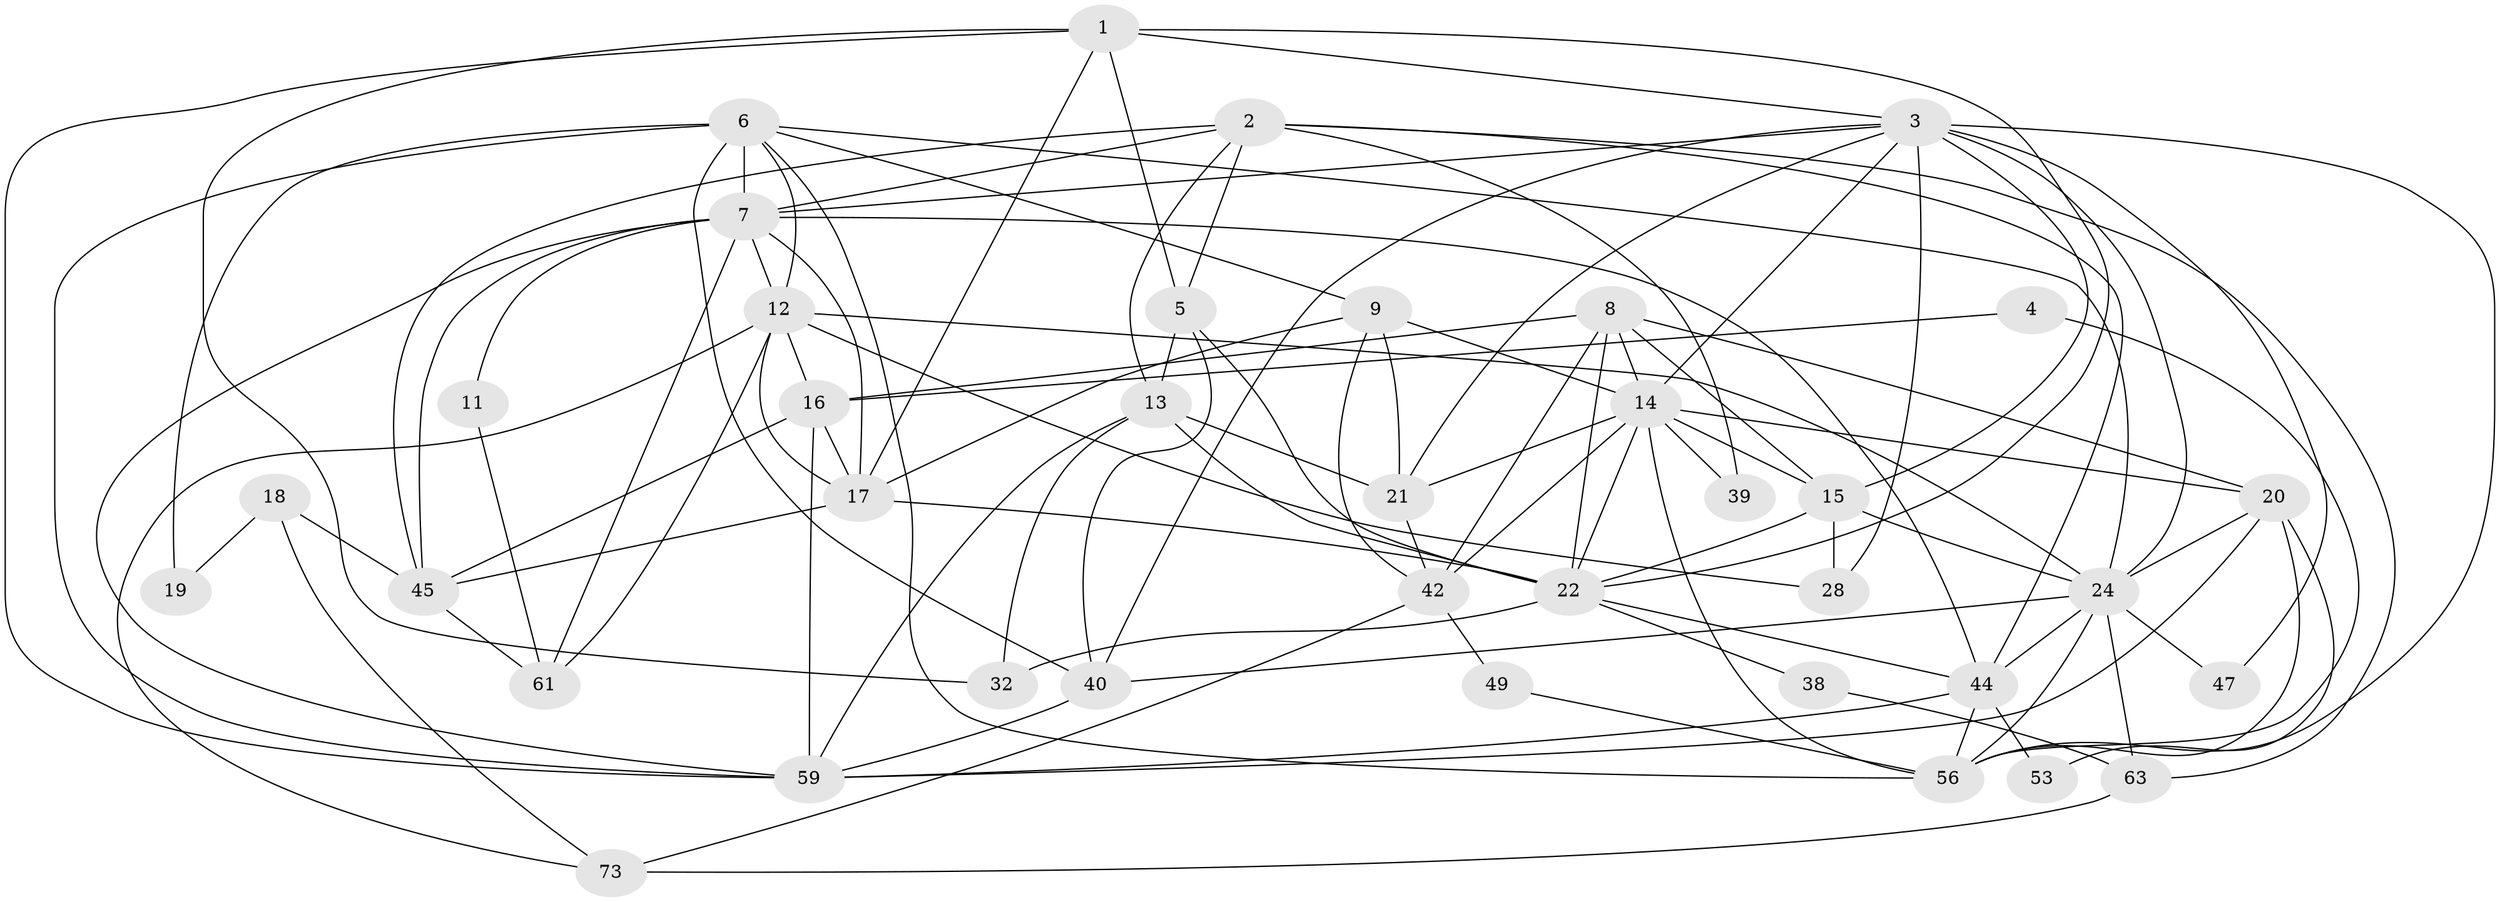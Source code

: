 // original degree distribution, {4: 0.2631578947368421, 3: 0.2894736842105263, 2: 0.13157894736842105, 6: 0.11842105263157894, 8: 0.013157894736842105, 5: 0.14473684210526316, 7: 0.039473684210526314}
// Generated by graph-tools (version 1.1) at 2025/15/03/09/25 04:15:12]
// undirected, 38 vertices, 104 edges
graph export_dot {
graph [start="1"]
  node [color=gray90,style=filled];
  1 [super="+46"];
  2 [super="+48+27"];
  3 [super="+10+57"];
  4;
  5 [super="+72"];
  6 [super="+60+50"];
  7 [super="+29+30+41"];
  8 [super="+31"];
  9 [super="+64"];
  11;
  12;
  13 [super="+52+62"];
  14 [super="+35+25"];
  15 [super="+43"];
  16 [super="+67+33"];
  17 [super="+23+37"];
  18;
  19;
  20 [super="+34+58"];
  21 [super="+71"];
  22 [super="+75+26"];
  24 [super="+36+54"];
  28;
  32;
  38;
  39;
  40 [super="+69"];
  42;
  44;
  45;
  47;
  49;
  53;
  56 [super="+66"];
  59 [super="+65+70"];
  61;
  63;
  73;
  1 -- 17;
  1 -- 59;
  1 -- 32;
  1 -- 5;
  1 -- 22;
  1 -- 3;
  2 -- 44;
  2 -- 45;
  2 -- 13;
  2 -- 5;
  2 -- 39;
  2 -- 7;
  2 -- 63;
  3 -- 56;
  3 -- 28;
  3 -- 14;
  3 -- 24;
  3 -- 40;
  3 -- 21;
  3 -- 7;
  3 -- 47;
  3 -- 15;
  4 -- 56;
  4 -- 16;
  5 -- 13 [weight=2];
  5 -- 22;
  5 -- 40;
  6 -- 19;
  6 -- 56;
  6 -- 40;
  6 -- 7 [weight=2];
  6 -- 24;
  6 -- 9;
  6 -- 59;
  6 -- 12;
  7 -- 11;
  7 -- 12;
  7 -- 61;
  7 -- 17;
  7 -- 59;
  7 -- 44;
  7 -- 45;
  8 -- 20;
  8 -- 16;
  8 -- 42;
  8 -- 14;
  8 -- 15;
  8 -- 22;
  9 -- 14;
  9 -- 17;
  9 -- 42;
  9 -- 21;
  11 -- 61;
  12 -- 28;
  12 -- 61;
  12 -- 73;
  12 -- 24;
  12 -- 17;
  12 -- 16;
  13 -- 32;
  13 -- 59 [weight=2];
  13 -- 22 [weight=2];
  13 -- 21;
  14 -- 39;
  14 -- 20 [weight=2];
  14 -- 42;
  14 -- 15;
  14 -- 56;
  14 -- 21;
  14 -- 22;
  15 -- 22;
  15 -- 28;
  15 -- 24;
  16 -- 17;
  16 -- 59 [weight=2];
  16 -- 45;
  17 -- 45;
  17 -- 22;
  18 -- 45;
  18 -- 73;
  18 -- 19;
  20 -- 24;
  20 -- 59;
  20 -- 56;
  20 -- 53;
  21 -- 42;
  22 -- 32;
  22 -- 38;
  22 -- 44;
  24 -- 44;
  24 -- 56;
  24 -- 63;
  24 -- 47;
  24 -- 40;
  38 -- 63;
  40 -- 59;
  42 -- 49;
  42 -- 73;
  44 -- 53;
  44 -- 59;
  44 -- 56;
  45 -- 61;
  49 -- 56;
  63 -- 73;
}

